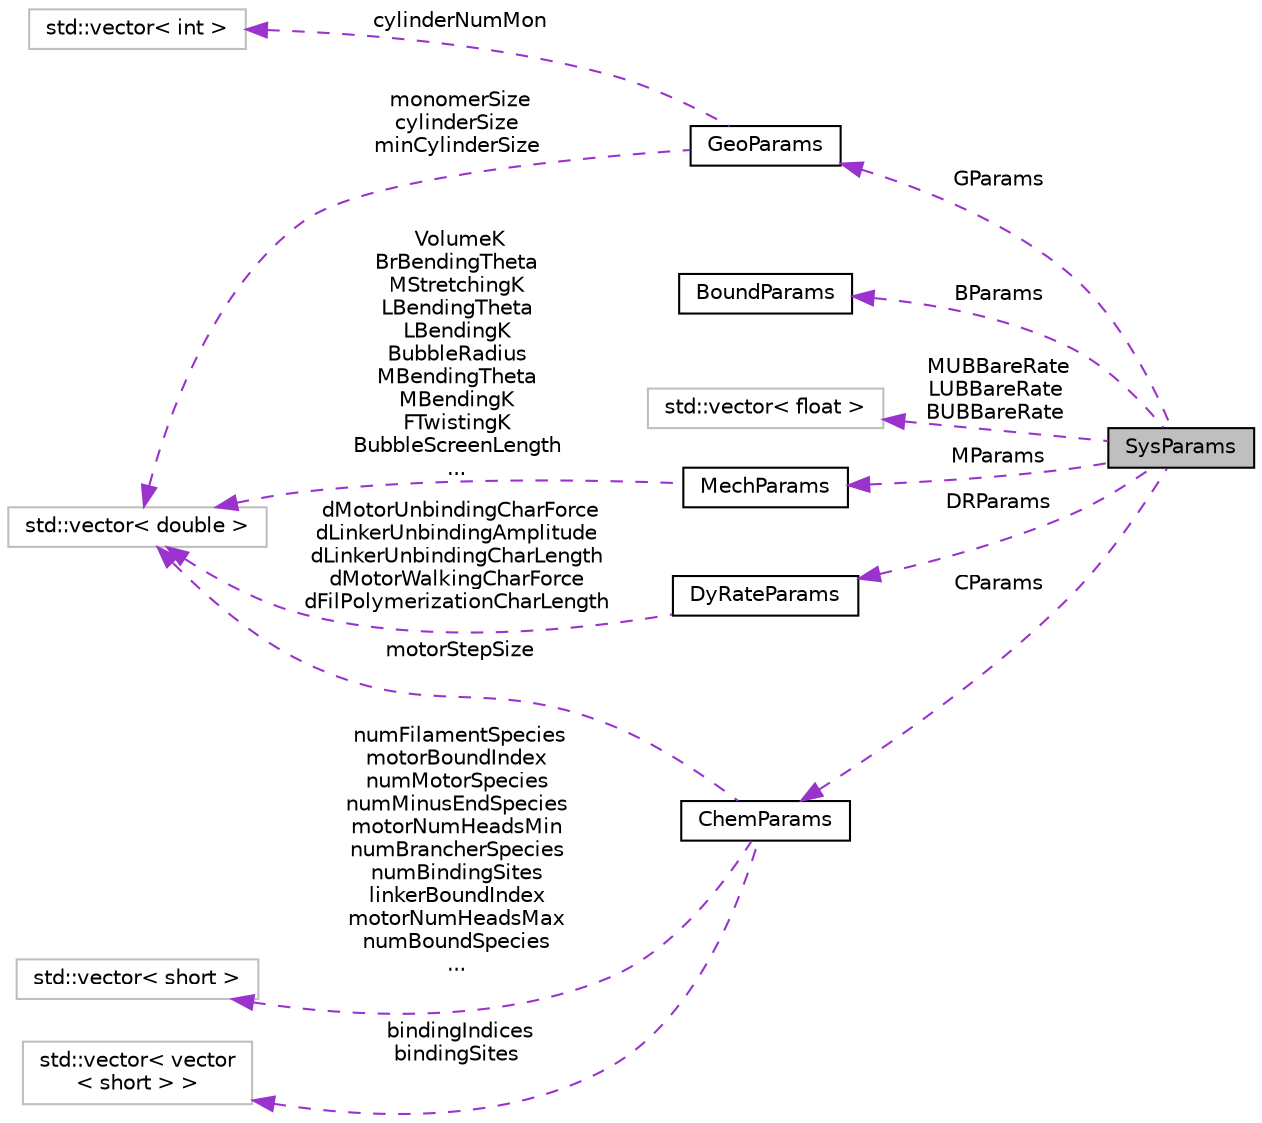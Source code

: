 digraph "SysParams"
{
 // INTERACTIVE_SVG=YES
  edge [fontname="Helvetica",fontsize="10",labelfontname="Helvetica",labelfontsize="10"];
  node [fontname="Helvetica",fontsize="10",shape=record];
  rankdir="LR";
  Node1 [label="SysParams",height=0.2,width=0.4,color="black", fillcolor="grey75", style="filled", fontcolor="black"];
  Node2 -> Node1 [dir="back",color="darkorchid3",fontsize="10",style="dashed",label=" GParams" ,fontname="Helvetica"];
  Node2 [label="GeoParams",height=0.2,width=0.4,color="black", fillcolor="white", style="filled",URL="$structGeoParams.html",tooltip="Struct to hold geometry parameters for the system. "];
  Node3 -> Node2 [dir="back",color="darkorchid3",fontsize="10",style="dashed",label=" cylinderNumMon" ,fontname="Helvetica"];
  Node3 [label="std::vector\< int \>",height=0.2,width=0.4,color="grey75", fillcolor="white", style="filled"];
  Node4 -> Node2 [dir="back",color="darkorchid3",fontsize="10",style="dashed",label=" monomerSize\ncylinderSize\nminCylinderSize" ,fontname="Helvetica"];
  Node4 [label="std::vector\< double \>",height=0.2,width=0.4,color="grey75", fillcolor="white", style="filled"];
  Node5 -> Node1 [dir="back",color="darkorchid3",fontsize="10",style="dashed",label=" BParams" ,fontname="Helvetica"];
  Node5 [label="BoundParams",height=0.2,width=0.4,color="black", fillcolor="white", style="filled",URL="$structBoundParams.html",tooltip="Struct to hold Boundary parameters for the system. "];
  Node6 -> Node1 [dir="back",color="darkorchid3",fontsize="10",style="dashed",label=" MUBBareRate\nLUBBareRate\nBUBBareRate" ,fontname="Helvetica"];
  Node6 [label="std::vector\< float \>",height=0.2,width=0.4,color="grey75", fillcolor="white", style="filled"];
  Node7 -> Node1 [dir="back",color="darkorchid3",fontsize="10",style="dashed",label=" DRParams" ,fontname="Helvetica"];
  Node7 [label="DyRateParams",height=0.2,width=0.4,color="black", fillcolor="white", style="filled",URL="$structDyRateParams.html",tooltip="Struct to hold dynamic rate changing parameters. "];
  Node4 -> Node7 [dir="back",color="darkorchid3",fontsize="10",style="dashed",label=" dMotorUnbindingCharForce\ndLinkerUnbindingAmplitude\ndLinkerUnbindingCharLength\ndMotorWalkingCharForce\ndFilPolymerizationCharLength" ,fontname="Helvetica"];
  Node8 -> Node1 [dir="back",color="darkorchid3",fontsize="10",style="dashed",label=" CParams" ,fontname="Helvetica"];
  Node8 [label="ChemParams",height=0.2,width=0.4,color="black", fillcolor="white", style="filled",URL="$structChemParams.html",tooltip="Struct to hold chemistry parameters for the system. "];
  Node9 -> Node8 [dir="back",color="darkorchid3",fontsize="10",style="dashed",label=" bindingIndices\nbindingSites" ,fontname="Helvetica"];
  Node9 [label="std::vector\< vector\l\< short \> \>",height=0.2,width=0.4,color="grey75", fillcolor="white", style="filled"];
  Node10 -> Node8 [dir="back",color="darkorchid3",fontsize="10",style="dashed",label=" numFilamentSpecies\nmotorBoundIndex\nnumMotorSpecies\nnumMinusEndSpecies\nmotorNumHeadsMin\nnumBrancherSpecies\nnumBindingSites\nlinkerBoundIndex\nmotorNumHeadsMax\nnumBoundSpecies\n..." ,fontname="Helvetica"];
  Node10 [label="std::vector\< short \>",height=0.2,width=0.4,color="grey75", fillcolor="white", style="filled"];
  Node4 -> Node8 [dir="back",color="darkorchid3",fontsize="10",style="dashed",label=" motorStepSize" ,fontname="Helvetica"];
  Node11 -> Node1 [dir="back",color="darkorchid3",fontsize="10",style="dashed",label=" MParams" ,fontname="Helvetica"];
  Node11 [label="MechParams",height=0.2,width=0.4,color="black", fillcolor="white", style="filled",URL="$structMechParams.html",tooltip="Struct to hold mechanical parameters for the system. "];
  Node4 -> Node11 [dir="back",color="darkorchid3",fontsize="10",style="dashed",label=" VolumeK\nBrBendingTheta\nMStretchingK\nLBendingTheta\nLBendingK\nBubbleRadius\nMBendingTheta\nMBendingK\nFTwistingK\nBubbleScreenLength\n..." ,fontname="Helvetica"];
}
